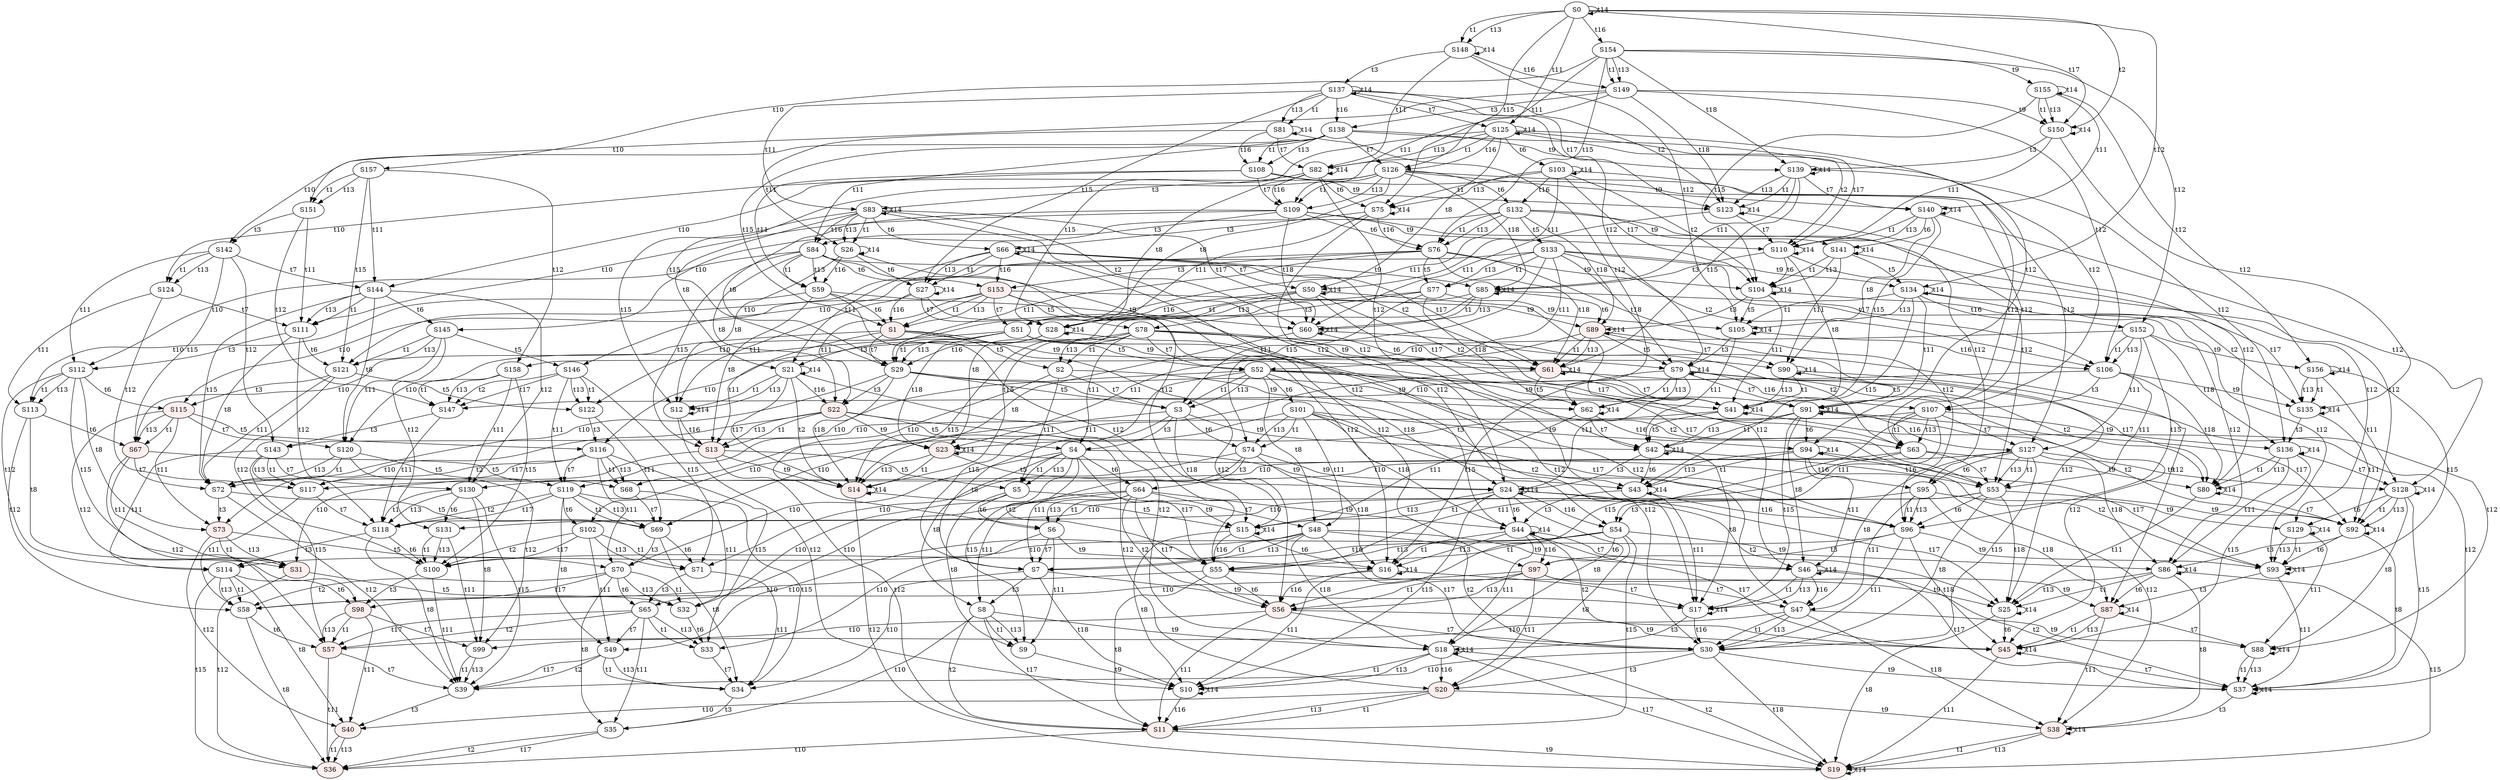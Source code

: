 digraph "SCdebug/28" {
node [fillcolor="#FFFFFF"]; S54 ;
node [fillcolor="#FFFFFF"]; S52 ;
node [fillcolor="#FFFFFF"]; S48 ;
node [fillcolor="#FFFFFF"]; S47 ;
node [style=filled fillcolor="#FFEEEE"]; S20 ;
node [fillcolor="#FFFFFF"]; S4 ;
node [fillcolor="#FFFFFF"]; S8 ;
node [fillcolor="#FFFFFF"]; S127 ;
node [fillcolor="#FFFFFF"]; S46 ;
node [style=filled fillcolor="#FFEEEE"]; S38 ;
node [fillcolor="#FFFFFF"]; S24 ;
node [fillcolor="#FFFFFF"]; S18 ;
node [fillcolor="#FFFFFF"]; S86 ;
node [fillcolor="#FFFFFF"]; S88 ;
node [fillcolor="#FFFFFF"]; S91 ;
node [fillcolor="#FFFFFF"]; S128 ;
node [fillcolor="#FFFFFF"]; S49 ;
node [style=filled fillcolor="#FFEEEE"]; S40 ;
node [fillcolor="#FFFFFF"]; S35 ;
node [fillcolor="#FFFFFF"]; S70 ;
node [fillcolor="#FFFFFF"]; S99 ;
node [fillcolor="#FFFFFF"]; S114 ;
node [fillcolor="#FFFFFF"]; S119 ;
node [fillcolor="#FFFFFF"]; S130 ;
node [style=filled fillcolor="#FFEEEE"]; S1 ;
node [fillcolor="#FFFFFF"]; S76 ;
node [fillcolor="#FFFFFF"]; S108 ;
node [fillcolor="#FFFFFF"]; S149 ;
node [style=filled fillcolor="#FFEEEE"]; S61 ;
node [fillcolor="#FFFFFF"]; S27 ;
node [fillcolor="#FFFFFF"]; S75 ;
node [fillcolor="#FFFFFF"]; S81 ;
node [fillcolor="#FFFFFF"]; S104 ;
node [fillcolor="#FFFFFF"]; S123 ;
node [fillcolor="#FFFFFF"]; S148 ;
node [fillcolor="#FFFFFF"]; S150 ;
node [style=filled fillcolor="#FFEEEE"]; S67 ;
node [fillcolor="#FFFFFF"]; S121 ;
node [fillcolor="#FFFFFF"]; S124 ;
node [fillcolor="#FFFFFF"]; S151 ;
node [fillcolor="#FFFFFF"]; S59 ;
node [fillcolor="#FFFFFF"]; S29 ;
node [style=filled fillcolor="#FFEEEE"]; S13 ;
node [fillcolor="#FFFFFF"]; S109 ;
node [fillcolor="#FFFFFF"]; S60 ;
node [fillcolor="#FFFFFF"]; S41 ;
node [fillcolor="#FFFFFF"]; S28 ;
node [fillcolor="#FFFFFF"]; S26 ;
node [fillcolor="#FFFFFF"]; S12 ;
node [style=filled fillcolor="#FFEEEE"]; S14 ;
node [fillcolor="#FFFFFF"]; S82 ;
node [fillcolor="#FFFFFF"]; S110 ;
node [style=filled fillcolor="#FFEEEE"]; S31 ;
node [fillcolor="#FFFFFF"]; S72 ;
node [fillcolor="#FFFFFF"]; S111 ;
node [fillcolor="#FFFFFF"]; S113 ;
node [style=filled fillcolor="#FFEEEE"]; S153 ;
node [fillcolor="#FFFFFF"]; S132 ;
node [fillcolor="#FFFFFF"]; S138 ;
node [fillcolor="#FFFFFF"]; S154 ;
node [fillcolor="#FFFFFF"]; S66 ;
node [style=filled fillcolor="#FFEEEE"]; S89 ;
node [fillcolor="#FFFFFF"]; S103 ;
node [fillcolor="#FFFFFF"]; S137 ;
node [fillcolor="#FFFFFF"]; S139 ;
node [fillcolor="#FFFFFF"]; S141 ;
node [fillcolor="#FFFFFF"]; S0 ;
node [fillcolor="#FFFFFF"]; S155 ;
node [style=filled fillcolor="#FFEEEE"]; S115 ;
node [fillcolor="#FFFFFF"]; S142 ;
node [fillcolor="#FFFFFF"]; S145 ;
node [fillcolor="#FFFFFF"]; S157 ;
node [fillcolor="#FFFFFF"]; S51 ;
node [style=filled fillcolor="#FFEEEE"]; S22 ;
node [fillcolor="#FFFFFF"]; S84 ;
node [fillcolor="#FFFFFF"]; S126 ;
node [fillcolor="#FFFFFF"]; S50 ;
node [style=filled fillcolor="#FFEEEE"]; S23 ;
node [fillcolor="#FFFFFF"]; S21 ;
node [fillcolor="#FFFFFF"]; S83 ;
node [fillcolor="#FFFFFF"]; S85 ;
node [fillcolor="#FFFFFF"]; S90 ;
node [fillcolor="#FFFFFF"]; S125 ;
node [fillcolor="#FFFFFF"]; S140 ;
node [style=filled fillcolor="#FFEEEE"]; S73 ;
node [fillcolor="#FFFFFF"]; S112 ;
node [fillcolor="#FFFFFF"]; S120 ;
node [fillcolor="#FFFFFF"]; S144 ;
node [fillcolor="#FFFFFF"]; S63 ;
node [style=filled fillcolor="#FFEEEE"]; S56 ;
node [fillcolor="#FFFFFF"]; S2 ;
node [fillcolor="#FFFFFF"]; S6 ;
node [fillcolor="#FFFFFF"]; S74 ;
node [fillcolor="#FFFFFF"]; S77 ;
node [fillcolor="#FFFFFF"]; S96 ;
node [fillcolor="#FFFFFF"]; S106 ;
node [fillcolor="#FFFFFF"]; S62 ;
node [style=filled fillcolor="#FFEEEE"]; S45 ;
node [fillcolor="#FFFFFF"]; S43 ;
node [fillcolor="#FFFFFF"]; S16 ;
node [fillcolor="#FFFFFF"]; S80 ;
node [fillcolor="#FFFFFF"]; S93 ;
node [fillcolor="#FFFFFF"]; S105 ;
node [fillcolor="#FFFFFF"]; S135 ;
node [style=filled fillcolor="#FFEEEE"]; S57 ;
node [fillcolor="#FFFFFF"]; S33 ;
node [fillcolor="#FFFFFF"]; S68 ;
node [fillcolor="#FFFFFF"]; S71 ;
node [fillcolor="#FFFFFF"]; S100 ;
node [fillcolor="#FFFFFF"]; S117 ;
node [fillcolor="#FFFFFF"]; S122 ;
node [fillcolor="#FFFFFF"]; S147 ;
node [fillcolor="#FFFFFF"]; S55 ;
node [fillcolor="#FFFFFF"]; S53 ;
node [fillcolor="#FFFFFF"]; S30 ;
node [fillcolor="#FFFFFF"]; S3 ;
node [fillcolor="#FFFFFF"]; S5 ;
node [fillcolor="#FFFFFF"]; S7 ;
node [fillcolor="#FFFFFF"]; S9 ;
node [style=filled fillcolor="#FFEEEE"]; S11 ;
node [fillcolor="#FFFFFF"]; S42 ;
node [fillcolor="#FFFFFF"]; S37 ;
node [fillcolor="#FFFFFF"]; S25 ;
node [fillcolor="#FFFFFF"]; S10 ;
node [fillcolor="#FFFFFF"]; S15 ;
node [fillcolor="#FFFFFF"]; S17 ;
node [style=filled fillcolor="#FFEEEE"]; S19 ;
node [fillcolor="#FFFFFF"]; S92 ;
node [fillcolor="#FFFFFF"]; S58 ;
node [fillcolor="#FFFFFF"]; S39 ;
node [style=filled fillcolor="#FFEEEE"]; S36 ;
node [fillcolor="#FFFFFF"]; S34 ;
node [fillcolor="#FFFFFF"]; S32 ;
node [fillcolor="#FFFFFF"]; S69 ;
node [fillcolor="#FFFFFF"]; S118 ;
node [fillcolor="#FFFFFF"]; S64 ;
node [fillcolor="#FFFFFF"]; S78 ;
node [fillcolor="#FFFFFF"]; S95 ;
node [style=filled fillcolor="#FFEEEE"]; S97 ;
node [fillcolor="#FFFFFF"]; S101 ;
node [fillcolor="#FFFFFF"]; S107 ;
node [fillcolor="#FFFFFF"]; S133 ;
node [fillcolor="#FFFFFF"]; S152 ;
node [fillcolor="#FFFFFF"]; S44 ;
node [fillcolor="#FFFFFF"]; S79 ;
node [style=filled fillcolor="#FFEEEE"]; S87 ;
node [fillcolor="#FFFFFF"]; S94 ;
node [fillcolor="#FFFFFF"]; S129 ;
node [fillcolor="#FFFFFF"]; S134 ;
node [fillcolor="#FFFFFF"]; S136 ;
node [fillcolor="#FFFFFF"]; S156 ;
node [fillcolor="#FFFFFF"]; S65 ;
node [style=filled fillcolor="#FFEEEE"]; S98 ;
node [fillcolor="#FFFFFF"]; S102 ;
node [fillcolor="#FFFFFF"]; S116 ;
node [fillcolor="#FFFFFF"]; S131 ;
node [fillcolor="#FFFFFF"]; S143 ;
node [fillcolor="#FFFFFF"]; S146 ;
node [fillcolor="#FFFFFF"]; S158 ;
S54 -> S97 [label=t6]
S54 -> S55 [label=t1]
S54 -> S55 [label=t13]
S54 -> S11 [label=t15]
S54 -> S114 [label=t10]
S54 -> S86 [label=t9]
S54 -> S20 [label=t8]
S52 -> S101 [label=t6]
S52 -> S53 [label=t2]
S52 -> S53 [label=t17]
S52 -> S3 [label=t1]
S52 -> S3 [label=t13]
S52 -> S7 [label=t15]
S52 -> S119 [label=t10]
S52 -> S24 [label=t18]
S52 -> S91 [label=t9]
S52 -> S48 [label=t8]
S48 -> S30 [label=t2]
S48 -> S30 [label=t17]
S48 -> S7 [label=t1]
S48 -> S7 [label=t13]
S48 -> S49 [label=t10]
S48 -> S46 [label=t9]
S48 -> S18 [label=t18]
S47 -> S30 [label=t1]
S47 -> S30 [label=t13]
S47 -> S99 [label=t10]
S47 -> S38 [label=t18]
S47 -> S88 [label=t9]
S20 -> S11 [label=t1]
S20 -> S11 [label=t13]
S20 -> S40 [label=t10]
S20 -> S38 [label=t9]
S4 -> S64 [label=t6]
S4 -> S55 [label=t2]
S4 -> S55 [label=t17]
S4 -> S5 [label=t1]
S4 -> S5 [label=t13]
S4 -> S9 [label=t15]
S4 -> S70 [label=t10]
S4 -> S24 [label=t9]
S4 -> S8 [label=t8]
S8 -> S9 [label=t1]
S8 -> S9 [label=t13]
S8 -> S11 [label=t2]
S8 -> S11 [label=t17]
S8 -> S35 [label=t10]
S8 -> S18 [label=t9]
S127 -> S95 [label=t6]
S127 -> S53 [label=t1]
S127 -> S53 [label=t13]
S127 -> S30 [label=t15]
S127 -> S130 [label=t10]
S127 -> S86 [label=t18]
S127 -> S128 [label=t9]
S127 -> S47 [label=t8]
S46 -> S37 [label=t2]
S46 -> S37 [label=t17]
S46 -> S17 [label=t1]
S46 -> S17 [label=t13]
S46 -> S46 [label=t14]
S46 -> S47 [label=t16]
S38 -> S19 [label=t1]
S38 -> S19 [label=t13]
S38 -> S38 [label=t14]
S24 -> S44 [label=t6]
S24 -> S25 [label=t2]
S24 -> S25 [label=t17]
S24 -> S10 [label=t15]
S24 -> S15 [label=t1]
S24 -> S15 [label=t13]
S24 -> S18 [label=t8]
S24 -> S24 [label=t14]
S24 -> S54 [label=t16]
S18 -> S10 [label=t1]
S18 -> S10 [label=t13]
S18 -> S19 [label=t2]
S18 -> S19 [label=t17]
S18 -> S18 [label=t14]
S18 -> S20 [label=t16]
S86 -> S87 [label=t6]
S86 -> S25 [label=t1]
S86 -> S25 [label=t13]
S86 -> S19 [label=t15]
S86 -> S38 [label=t8]
S86 -> S86 [label=t14]
S88 -> S37 [label=t1]
S88 -> S37 [label=t13]
S88 -> S88 [label=t14]
S91 -> S94 [label=t6]
S91 -> S42 [label=t1]
S91 -> S42 [label=t13]
S91 -> S17 [label=t15]
S91 -> S92 [label=t2]
S91 -> S92 [label=t17]
S91 -> S46 [label=t8]
S91 -> S91 [label=t14]
S91 -> S127 [label=t16]
S128 -> S129 [label=t6]
S128 -> S37 [label=t15]
S128 -> S92 [label=t1]
S128 -> S92 [label=t13]
S128 -> S88 [label=t8]
S128 -> S128 [label=t14]
S49 -> S39 [label=t2]
S49 -> S39 [label=t17]
S49 -> S34 [label=t1]
S49 -> S34 [label=t13]
S40 -> S36 [label=t1]
S40 -> S36 [label=t13]
S35 -> S36 [label=t2]
S35 -> S36 [label=t17]
S70 -> S65 [label=t6]
S70 -> S58 [label=t2]
S70 -> S58 [label=t17]
S70 -> S32 [label=t1]
S70 -> S32 [label=t13]
S70 -> S35 [label=t8]
S99 -> S39 [label=t1]
S99 -> S39 [label=t13]
S114 -> S98 [label=t6]
S114 -> S58 [label=t1]
S114 -> S58 [label=t13]
S114 -> S36 [label=t15]
S114 -> S40 [label=t8]
S119 -> S102 [label=t6]
S119 -> S34 [label=t15]
S119 -> S69 [label=t1]
S119 -> S69 [label=t13]
S119 -> S118 [label=t2]
S119 -> S118 [label=t17]
S119 -> S49 [label=t8]
S130 -> S131 [label=t6]
S130 -> S39 [label=t15]
S130 -> S118 [label=t1]
S130 -> S118 [label=t13]
S130 -> S99 [label=t8]
S1 -> S56 [label=t12]
S1 -> S2 [label=t5]
S1 -> S29 [label=t7]
S1 -> S13 [label=t11]
S1 -> S67 [label=t10]
S1 -> S61 [label=t9]
S76 -> S77 [label=t5]
S76 -> S96 [label=t12]
S76 -> S153 [label=t3]
S76 -> S29 [label=t11]
S76 -> S121 [label=t10]
S76 -> S61 [label=t18]
S76 -> S104 [label=t9]
S108 -> S63 [label=t12]
S108 -> S59 [label=t11]
S108 -> S109 [label=t7]
S108 -> S124 [label=t10]
S108 -> S123 [label=t9]
S149 -> S106 [label=t12]
S149 -> S138 [label=t3]
S149 -> S109 [label=t11]
S149 -> S151 [label=t10]
S149 -> S123 [label=t18]
S149 -> S150 [label=t9]
S61 -> S62 [label=t5]
S61 -> S45 [label=t12]
S61 -> S41 [label=t7]
S61 -> S14 [label=t11]
S61 -> S61 [label=t14]
S27 -> S16 [label=t12]
S27 -> S28 [label=t7]
S27 -> S12 [label=t11]
S27 -> S27 [label=t14]
S27 -> S1 [label=t16]
S75 -> S43 [label=t12]
S75 -> S66 [label=t3]
S75 -> S28 [label=t11]
S75 -> S75 [label=t14]
S75 -> S76 [label=t16]
S81 -> S62 [label=t12]
S81 -> S26 [label=t11]
S81 -> S82 [label=t7]
S81 -> S81 [label=t14]
S81 -> S108 [label=t16]
S104 -> S93 [label=t12]
S104 -> S105 [label=t5]
S104 -> S89 [label=t3]
S104 -> S41 [label=t11]
S104 -> S104 [label=t14]
S123 -> S80 [label=t12]
S123 -> S60 [label=t11]
S123 -> S110 [label=t7]
S123 -> S123 [label=t14]
S148 -> S105 [label=t12]
S148 -> S137 [label=t3]
S148 -> S82 [label=t11]
S148 -> S148 [label=t14]
S148 -> S149 [label=t16]
S150 -> S135 [label=t12]
S150 -> S139 [label=t3]
S150 -> S110 [label=t11]
S150 -> S150 [label=t14]
S67 -> S57 [label=t12]
S67 -> S68 [label=t5]
S67 -> S31 [label=t11]
S67 -> S72 [label=t7]
S121 -> S100 [label=t12]
S121 -> S122 [label=t5]
S121 -> S115 [label=t3]
S121 -> S72 [label=t11]
S124 -> S117 [label=t12]
S124 -> S111 [label=t7]
S124 -> S113 [label=t11]
S151 -> S147 [label=t12]
S151 -> S142 [label=t3]
S151 -> S111 [label=t11]
S59 -> S55 [label=t12]
S59 -> S113 [label=t10]
S59 -> S60 [label=t9]
S59 -> S1 [label=t6]
S59 -> S13 [label=t8]
S29 -> S30 [label=t12]
S29 -> S3 [label=t5]
S29 -> S22 [label=t3]
S29 -> S72 [label=t10]
S29 -> S41 [label=t9]
S29 -> S14 [label=t18]
S13 -> S5 [label=t5]
S13 -> S11 [label=t12]
S13 -> S31 [label=t10]
S13 -> S14 [label=t9]
S109 -> S53 [label=t12]
S109 -> S84 [label=t3]
S109 -> S111 [label=t10]
S109 -> S60 [label=t18]
S109 -> S110 [label=t9]
S109 -> S29 [label=t8]
S109 -> S76 [label=t6]
S60 -> S25 [label=t12]
S60 -> S61 [label=t6]
S60 -> S14 [label=t8]
S60 -> S60 [label=t14]
S41 -> S42 [label=t5]
S41 -> S37 [label=t12]
S41 -> S23 [label=t3]
S41 -> S41 [label=t14]
S28 -> S17 [label=t12]
S28 -> S21 [label=t3]
S28 -> S28 [label=t14]
S28 -> S29 [label=t16]
S26 -> S15 [label=t12]
S26 -> S27 [label=t6]
S26 -> S12 [label=t8]
S26 -> S26 [label=t14]
S26 -> S59 [label=t16]
S12 -> S10 [label=t12]
S12 -> S12 [label=t14]
S12 -> S13 [label=t16]
S14 -> S15 [label=t5]
S14 -> S19 [label=t12]
S14 -> S14 [label=t14]
S82 -> S42 [label=t12]
S82 -> S83 [label=t3]
S82 -> S28 [label=t8]
S82 -> S75 [label=t6]
S82 -> S82 [label=t14]
S82 -> S109 [label=t16]
S110 -> S92 [label=t12]
S110 -> S85 [label=t3]
S110 -> S41 [label=t8]
S110 -> S104 [label=t6]
S110 -> S110 [label=t14]
S31 -> S36 [label=t12]
S31 -> S32 [label=t5]
S72 -> S39 [label=t12]
S72 -> S69 [label=t5]
S72 -> S73 [label=t3]
S111 -> S118 [label=t12]
S111 -> S112 [label=t3]
S111 -> S72 [label=t8]
S111 -> S121 [label=t6]
S113 -> S58 [label=t12]
S113 -> S31 [label=t8]
S113 -> S67 [label=t6]
S153 -> S78 [label=t5]
S153 -> S97 [label=t12]
S153 -> S51 [label=t7]
S153 -> S22 [label=t11]
S153 -> S115 [label=t10]
S153 -> S89 [label=t9]
S153 -> S1 [label=t1]
S153 -> S1 [label=t13]
S132 -> S95 [label=t12]
S132 -> S133 [label=t5]
S132 -> S51 [label=t11]
S132 -> S145 [label=t10]
S132 -> S89 [label=t18]
S132 -> S141 [label=t9]
S132 -> S76 [label=t1]
S132 -> S76 [label=t13]
S138 -> S107 [label=t12]
S138 -> S84 [label=t11]
S138 -> S126 [label=t7]
S138 -> S142 [label=t10]
S138 -> S139 [label=t9]
S138 -> S108 [label=t1]
S138 -> S108 [label=t13]
S138 -> S1 [label=t15]
S154 -> S152 [label=t12]
S154 -> S126 [label=t11]
S154 -> S157 [label=t10]
S154 -> S139 [label=t18]
S154 -> S155 [label=t9]
S154 -> S149 [label=t1]
S154 -> S149 [label=t13]
S154 -> S76 [label=t15]
S66 -> S44 [label=t12]
S66 -> S50 [label=t7]
S66 -> S21 [label=t11]
S66 -> S27 [label=t1]
S66 -> S61 [label=t2]
S66 -> S27 [label=t13]
S66 -> S61 [label=t17]
S66 -> S66 [label=t14]
S66 -> S153 [label=t16]
S89 -> S79 [label=t5]
S89 -> S87 [label=t12]
S89 -> S23 [label=t11]
S89 -> S90 [label=t7]
S89 -> S61 [label=t1]
S89 -> S61 [label=t13]
S89 -> S89 [label=t14]
S103 -> S94 [label=t12]
S103 -> S50 [label=t11]
S103 -> S75 [label=t1]
S103 -> S104 [label=t2]
S103 -> S75 [label=t13]
S103 -> S104 [label=t17]
S103 -> S103 [label=t14]
S103 -> S132 [label=t16]
S137 -> S79 [label=t12]
S137 -> S83 [label=t11]
S137 -> S125 [label=t7]
S137 -> S81 [label=t1]
S137 -> S123 [label=t2]
S137 -> S81 [label=t13]
S137 -> S27 [label=t15]
S137 -> S123 [label=t17]
S137 -> S137 [label=t14]
S137 -> S138 [label=t16]
S139 -> S136 [label=t12]
S139 -> S85 [label=t11]
S139 -> S140 [label=t7]
S139 -> S123 [label=t1]
S139 -> S123 [label=t13]
S139 -> S61 [label=t15]
S139 -> S139 [label=t14]
S141 -> S129 [label=t12]
S141 -> S134 [label=t5]
S141 -> S90 [label=t11]
S141 -> S104 [label=t1]
S141 -> S104 [label=t13]
S141 -> S141 [label=t14]
S0 -> S134 [label=t12]
S0 -> S125 [label=t11]
S0 -> S148 [label=t1]
S0 -> S150 [label=t2]
S0 -> S148 [label=t13]
S0 -> S75 [label=t15]
S0 -> S150 [label=t17]
S0 -> S0 [label=t14]
S0 -> S154 [label=t16]
S155 -> S156 [label=t12]
S155 -> S140 [label=t11]
S155 -> S150 [label=t1]
S155 -> S150 [label=t13]
S155 -> S104 [label=t15]
S155 -> S155 [label=t14]
S115 -> S98 [label=t12]
S115 -> S116 [label=t5]
S115 -> S73 [label=t11]
S115 -> S120 [label=t7]
S115 -> S67 [label=t1]
S115 -> S67 [label=t13]
S142 -> S143 [label=t12]
S142 -> S112 [label=t11]
S142 -> S144 [label=t7]
S142 -> S124 [label=t1]
S142 -> S124 [label=t13]
S142 -> S67 [label=t15]
S145 -> S131 [label=t12]
S145 -> S146 [label=t5]
S145 -> S120 [label=t11]
S145 -> S121 [label=t1]
S145 -> S121 [label=t13]
S157 -> S158 [label=t12]
S157 -> S144 [label=t11]
S157 -> S151 [label=t1]
S157 -> S151 [label=t13]
S157 -> S121 [label=t15]
S51 -> S120 [label=t10]
S51 -> S23 [label=t18]
S51 -> S90 [label=t9]
S51 -> S29 [label=t1]
S51 -> S29 [label=t13]
S51 -> S52 [label=t5]
S51 -> S47 [label=t12]
S22 -> S73 [label=t10]
S22 -> S23 [label=t9]
S22 -> S13 [label=t1]
S22 -> S13 [label=t13]
S22 -> S4 [label=t5]
S22 -> S20 [label=t12]
S84 -> S112 [label=t10]
S84 -> S85 [label=t9]
S84 -> S22 [label=t8]
S84 -> S59 [label=t1]
S84 -> S59 [label=t13]
S84 -> S13 [label=t15]
S84 -> S54 [label=t12]
S84 -> S153 [label=t6]
S126 -> S144 [label=t10]
S126 -> S85 [label=t18]
S126 -> S140 [label=t9]
S126 -> S51 [label=t8]
S126 -> S109 [label=t1]
S126 -> S109 [label=t13]
S126 -> S29 [label=t15]
S126 -> S127 [label=t12]
S126 -> S132 [label=t6]
S50 -> S28 [label=t1]
S50 -> S41 [label=t2]
S50 -> S28 [label=t13]
S50 -> S41 [label=t17]
S50 -> S46 [label=t12]
S50 -> S50 [label=t14]
S50 -> S51 [label=t16]
S23 -> S14 [label=t1]
S23 -> S14 [label=t13]
S23 -> S24 [label=t5]
S23 -> S38 [label=t12]
S23 -> S23 [label=t14]
S21 -> S12 [label=t1]
S21 -> S14 [label=t2]
S21 -> S12 [label=t13]
S21 -> S14 [label=t17]
S21 -> S18 [label=t12]
S21 -> S21 [label=t14]
S21 -> S22 [label=t16]
S83 -> S21 [label=t8]
S83 -> S26 [label=t1]
S83 -> S60 [label=t2]
S83 -> S26 [label=t13]
S83 -> S12 [label=t15]
S83 -> S60 [label=t17]
S83 -> S24 [label=t12]
S83 -> S66 [label=t6]
S83 -> S83 [label=t14]
S83 -> S84 [label=t16]
S85 -> S23 [label=t8]
S85 -> S60 [label=t1]
S85 -> S60 [label=t13]
S85 -> S14 [label=t15]
S85 -> S86 [label=t12]
S85 -> S89 [label=t6]
S85 -> S85 [label=t14]
S90 -> S41 [label=t1]
S90 -> S41 [label=t13]
S90 -> S91 [label=t5]
S90 -> S88 [label=t12]
S90 -> S90 [label=t14]
S125 -> S50 [label=t8]
S125 -> S82 [label=t1]
S125 -> S110 [label=t2]
S125 -> S82 [label=t13]
S125 -> S28 [label=t15]
S125 -> S110 [label=t17]
S125 -> S91 [label=t12]
S125 -> S103 [label=t6]
S125 -> S125 [label=t14]
S125 -> S126 [label=t16]
S140 -> S90 [label=t8]
S140 -> S110 [label=t1]
S140 -> S110 [label=t13]
S140 -> S41 [label=t15]
S140 -> S128 [label=t12]
S140 -> S141 [label=t6]
S140 -> S140 [label=t14]
S73 -> S31 [label=t1]
S73 -> S31 [label=t13]
S73 -> S70 [label=t5]
S73 -> S40 [label=t12]
S112 -> S73 [label=t8]
S112 -> S113 [label=t1]
S112 -> S113 [label=t13]
S112 -> S31 [label=t15]
S112 -> S114 [label=t12]
S112 -> S115 [label=t6]
S120 -> S72 [label=t1]
S120 -> S72 [label=t13]
S120 -> S119 [label=t5]
S120 -> S99 [label=t12]
S144 -> S120 [label=t8]
S144 -> S111 [label=t1]
S144 -> S111 [label=t13]
S144 -> S72 [label=t15]
S144 -> S130 [label=t12]
S144 -> S145 [label=t6]
S63 -> S55 [label=t11]
S63 -> S53 [label=t7]
S63 -> S117 [label=t10]
S63 -> S80 [label=t9]
S56 -> S30 [label=t7]
S56 -> S11 [label=t11]
S56 -> S57 [label=t10]
S56 -> S45 [label=t9]
S2 -> S3 [label=t7]
S2 -> S5 [label=t11]
S2 -> S68 [label=t10]
S2 -> S62 [label=t9]
S6 -> S7 [label=t7]
S6 -> S9 [label=t11]
S6 -> S33 [label=t10]
S6 -> S16 [label=t9]
S74 -> S64 [label=t3]
S74 -> S7 [label=t11]
S74 -> S71 [label=t10]
S74 -> S43 [label=t9]
S74 -> S16 [label=t18]
S77 -> S78 [label=t3]
S77 -> S3 [label=t11]
S77 -> S122 [label=t10]
S77 -> S62 [label=t18]
S77 -> S105 [label=t9]
S96 -> S97 [label=t3]
S96 -> S30 [label=t11]
S96 -> S100 [label=t10]
S96 -> S45 [label=t18]
S96 -> S93 [label=t9]
S106 -> S107 [label=t3]
S106 -> S53 [label=t11]
S106 -> S147 [label=t10]
S106 -> S80 [label=t18]
S106 -> S135 [label=t9]
S62 -> S42 [label=t7]
S62 -> S15 [label=t11]
S62 -> S62 [label=t14]
S62 -> S63 [label=t16]
S45 -> S37 [label=t7]
S45 -> S19 [label=t11]
S45 -> S45 [label=t14]
S43 -> S44 [label=t3]
S43 -> S17 [label=t11]
S43 -> S43 [label=t14]
S43 -> S96 [label=t16]
S16 -> S10 [label=t11]
S16 -> S17 [label=t7]
S16 -> S16 [label=t14]
S16 -> S56 [label=t16]
S80 -> S25 [label=t11]
S80 -> S92 [label=t7]
S80 -> S80 [label=t14]
S93 -> S87 [label=t3]
S93 -> S37 [label=t11]
S93 -> S93 [label=t14]
S105 -> S79 [label=t3]
S105 -> S42 [label=t11]
S105 -> S105 [label=t14]
S105 -> S106 [label=t16]
S135 -> S136 [label=t3]
S135 -> S92 [label=t11]
S135 -> S135 [label=t14]
S57 -> S39 [label=t7]
S57 -> S36 [label=t11]
S33 -> S34 [label=t7]
S68 -> S32 [label=t11]
S68 -> S69 [label=t7]
S71 -> S65 [label=t3]
S71 -> S34 [label=t11]
S100 -> S98 [label=t3]
S100 -> S39 [label=t11]
S117 -> S58 [label=t11]
S117 -> S118 [label=t7]
S122 -> S116 [label=t3]
S122 -> S69 [label=t11]
S147 -> S143 [label=t3]
S147 -> S118 [label=t11]
S55 -> S58 [label=t10]
S55 -> S25 [label=t9]
S55 -> S56 [label=t6]
S55 -> S11 [label=t8]
S53 -> S118 [label=t10]
S53 -> S25 [label=t18]
S53 -> S92 [label=t9]
S53 -> S54 [label=t3]
S53 -> S96 [label=t6]
S53 -> S30 [label=t8]
S30 -> S39 [label=t10]
S30 -> S37 [label=t9]
S30 -> S19 [label=t18]
S30 -> S20 [label=t3]
S3 -> S69 [label=t10]
S3 -> S42 [label=t9]
S3 -> S15 [label=t18]
S3 -> S4 [label=t3]
S3 -> S74 [label=t6]
S3 -> S7 [label=t8]
S5 -> S32 [label=t10]
S5 -> S15 [label=t9]
S5 -> S6 [label=t6]
S5 -> S9 [label=t8]
S7 -> S34 [label=t10]
S7 -> S10 [label=t18]
S7 -> S17 [label=t9]
S7 -> S8 [label=t3]
S9 -> S10 [label=t9]
S11 -> S36 [label=t10]
S11 -> S19 [label=t9]
S42 -> S24 [label=t3]
S42 -> S43 [label=t6]
S42 -> S17 [label=t8]
S42 -> S42 [label=t14]
S42 -> S53 [label=t16]
S37 -> S38 [label=t3]
S37 -> S37 [label=t14]
S25 -> S45 [label=t6]
S25 -> S19 [label=t8]
S25 -> S25 [label=t14]
S10 -> S10 [label=t14]
S10 -> S11 [label=t16]
S15 -> S10 [label=t8]
S15 -> S16 [label=t6]
S15 -> S15 [label=t14]
S15 -> S55 [label=t16]
S17 -> S18 [label=t3]
S17 -> S17 [label=t14]
S17 -> S30 [label=t16]
S19 -> S19 [label=t14]
S92 -> S37 [label=t8]
S92 -> S86 [label=t3]
S92 -> S93 [label=t6]
S92 -> S92 [label=t14]
S58 -> S57 [label=t6]
S58 -> S36 [label=t8]
S39 -> S40 [label=t3]
S34 -> S35 [label=t3]
S32 -> S33 [label=t6]
S69 -> S34 [label=t8]
S69 -> S70 [label=t3]
S69 -> S71 [label=t6]
S118 -> S39 [label=t8]
S118 -> S114 [label=t3]
S118 -> S100 [label=t6]
S64 -> S65 [label=t10]
S64 -> S44 [label=t9]
S64 -> S6 [label=t1]
S64 -> S56 [label=t2]
S64 -> S6 [label=t13]
S64 -> S56 [label=t17]
S64 -> S48 [label=t7]
S64 -> S8 [label=t11]
S78 -> S116 [label=t10]
S78 -> S79 [label=t9]
S78 -> S2 [label=t1]
S78 -> S63 [label=t2]
S78 -> S2 [label=t13]
S78 -> S6 [label=t15]
S78 -> S63 [label=t17]
S78 -> S52 [label=t7]
S78 -> S4 [label=t11]
S95 -> S131 [label=t10]
S95 -> S87 [label=t18]
S95 -> S129 [label=t9]
S95 -> S96 [label=t1]
S95 -> S96 [label=t13]
S95 -> S47 [label=t11]
S97 -> S98 [label=t10]
S97 -> S87 [label=t9]
S97 -> S56 [label=t1]
S97 -> S56 [label=t13]
S97 -> S47 [label=t7]
S97 -> S20 [label=t11]
S101 -> S102 [label=t10]
S101 -> S44 [label=t18]
S101 -> S94 [label=t9]
S101 -> S74 [label=t1]
S101 -> S96 [label=t2]
S101 -> S74 [label=t13]
S101 -> S96 [label=t17]
S101 -> S48 [label=t11]
S107 -> S143 [label=t10]
S107 -> S136 [label=t9]
S107 -> S63 [label=t1]
S107 -> S63 [label=t13]
S107 -> S56 [label=t15]
S107 -> S127 [label=t7]
S107 -> S54 [label=t11]
S133 -> S146 [label=t10]
S133 -> S79 [label=t18]
S133 -> S134 [label=t9]
S133 -> S77 [label=t1]
S133 -> S106 [label=t2]
S133 -> S77 [label=t13]
S133 -> S74 [label=t15]
S133 -> S106 [label=t17]
S133 -> S52 [label=t11]
S152 -> S158 [label=t10]
S152 -> S136 [label=t18]
S152 -> S156 [label=t9]
S152 -> S106 [label=t1]
S152 -> S106 [label=t13]
S152 -> S96 [label=t15]
S152 -> S127 [label=t11]
S44 -> S16 [label=t1]
S44 -> S45 [label=t2]
S44 -> S16 [label=t13]
S44 -> S45 [label=t17]
S44 -> S46 [label=t7]
S44 -> S18 [label=t11]
S44 -> S44 [label=t14]
S44 -> S97 [label=t16]
S79 -> S62 [label=t1]
S79 -> S80 [label=t2]
S79 -> S62 [label=t13]
S79 -> S16 [label=t15]
S79 -> S80 [label=t17]
S79 -> S91 [label=t7]
S79 -> S24 [label=t11]
S79 -> S79 [label=t14]
S79 -> S107 [label=t16]
S87 -> S45 [label=t1]
S87 -> S45 [label=t13]
S87 -> S88 [label=t7]
S87 -> S38 [label=t11]
S87 -> S87 [label=t14]
S94 -> S43 [label=t1]
S94 -> S93 [label=t2]
S94 -> S43 [label=t13]
S94 -> S93 [label=t17]
S94 -> S46 [label=t11]
S94 -> S94 [label=t14]
S94 -> S95 [label=t16]
S129 -> S93 [label=t1]
S129 -> S93 [label=t13]
S129 -> S88 [label=t11]
S129 -> S129 [label=t14]
S134 -> S105 [label=t1]
S134 -> S135 [label=t2]
S134 -> S105 [label=t13]
S134 -> S43 [label=t15]
S134 -> S135 [label=t17]
S134 -> S91 [label=t11]
S134 -> S134 [label=t14]
S134 -> S152 [label=t16]
S136 -> S80 [label=t1]
S136 -> S80 [label=t13]
S136 -> S45 [label=t15]
S136 -> S128 [label=t7]
S136 -> S86 [label=t11]
S136 -> S136 [label=t14]
S156 -> S135 [label=t1]
S156 -> S135 [label=t13]
S156 -> S93 [label=t15]
S156 -> S128 [label=t11]
S156 -> S156 [label=t14]
S65 -> S33 [label=t1]
S65 -> S57 [label=t2]
S65 -> S33 [label=t13]
S65 -> S57 [label=t17]
S65 -> S49 [label=t7]
S65 -> S35 [label=t11]
S98 -> S57 [label=t1]
S98 -> S57 [label=t13]
S98 -> S99 [label=t7]
S98 -> S40 [label=t11]
S102 -> S71 [label=t1]
S102 -> S100 [label=t2]
S102 -> S71 [label=t13]
S102 -> S100 [label=t17]
S102 -> S49 [label=t11]
S116 -> S68 [label=t1]
S116 -> S117 [label=t2]
S116 -> S68 [label=t13]
S116 -> S33 [label=t15]
S116 -> S117 [label=t17]
S116 -> S119 [label=t7]
S116 -> S70 [label=t11]
S131 -> S100 [label=t1]
S131 -> S100 [label=t13]
S131 -> S99 [label=t11]
S143 -> S117 [label=t1]
S143 -> S117 [label=t13]
S143 -> S57 [label=t15]
S143 -> S130 [label=t7]
S143 -> S114 [label=t11]
S146 -> S122 [label=t1]
S146 -> S147 [label=t2]
S146 -> S122 [label=t13]
S146 -> S71 [label=t15]
S146 -> S147 [label=t17]
S146 -> S119 [label=t11]
S158 -> S147 [label=t1]
S158 -> S147 [label=t13]
S158 -> S100 [label=t15]
S158 -> S130 [label=t11]
}